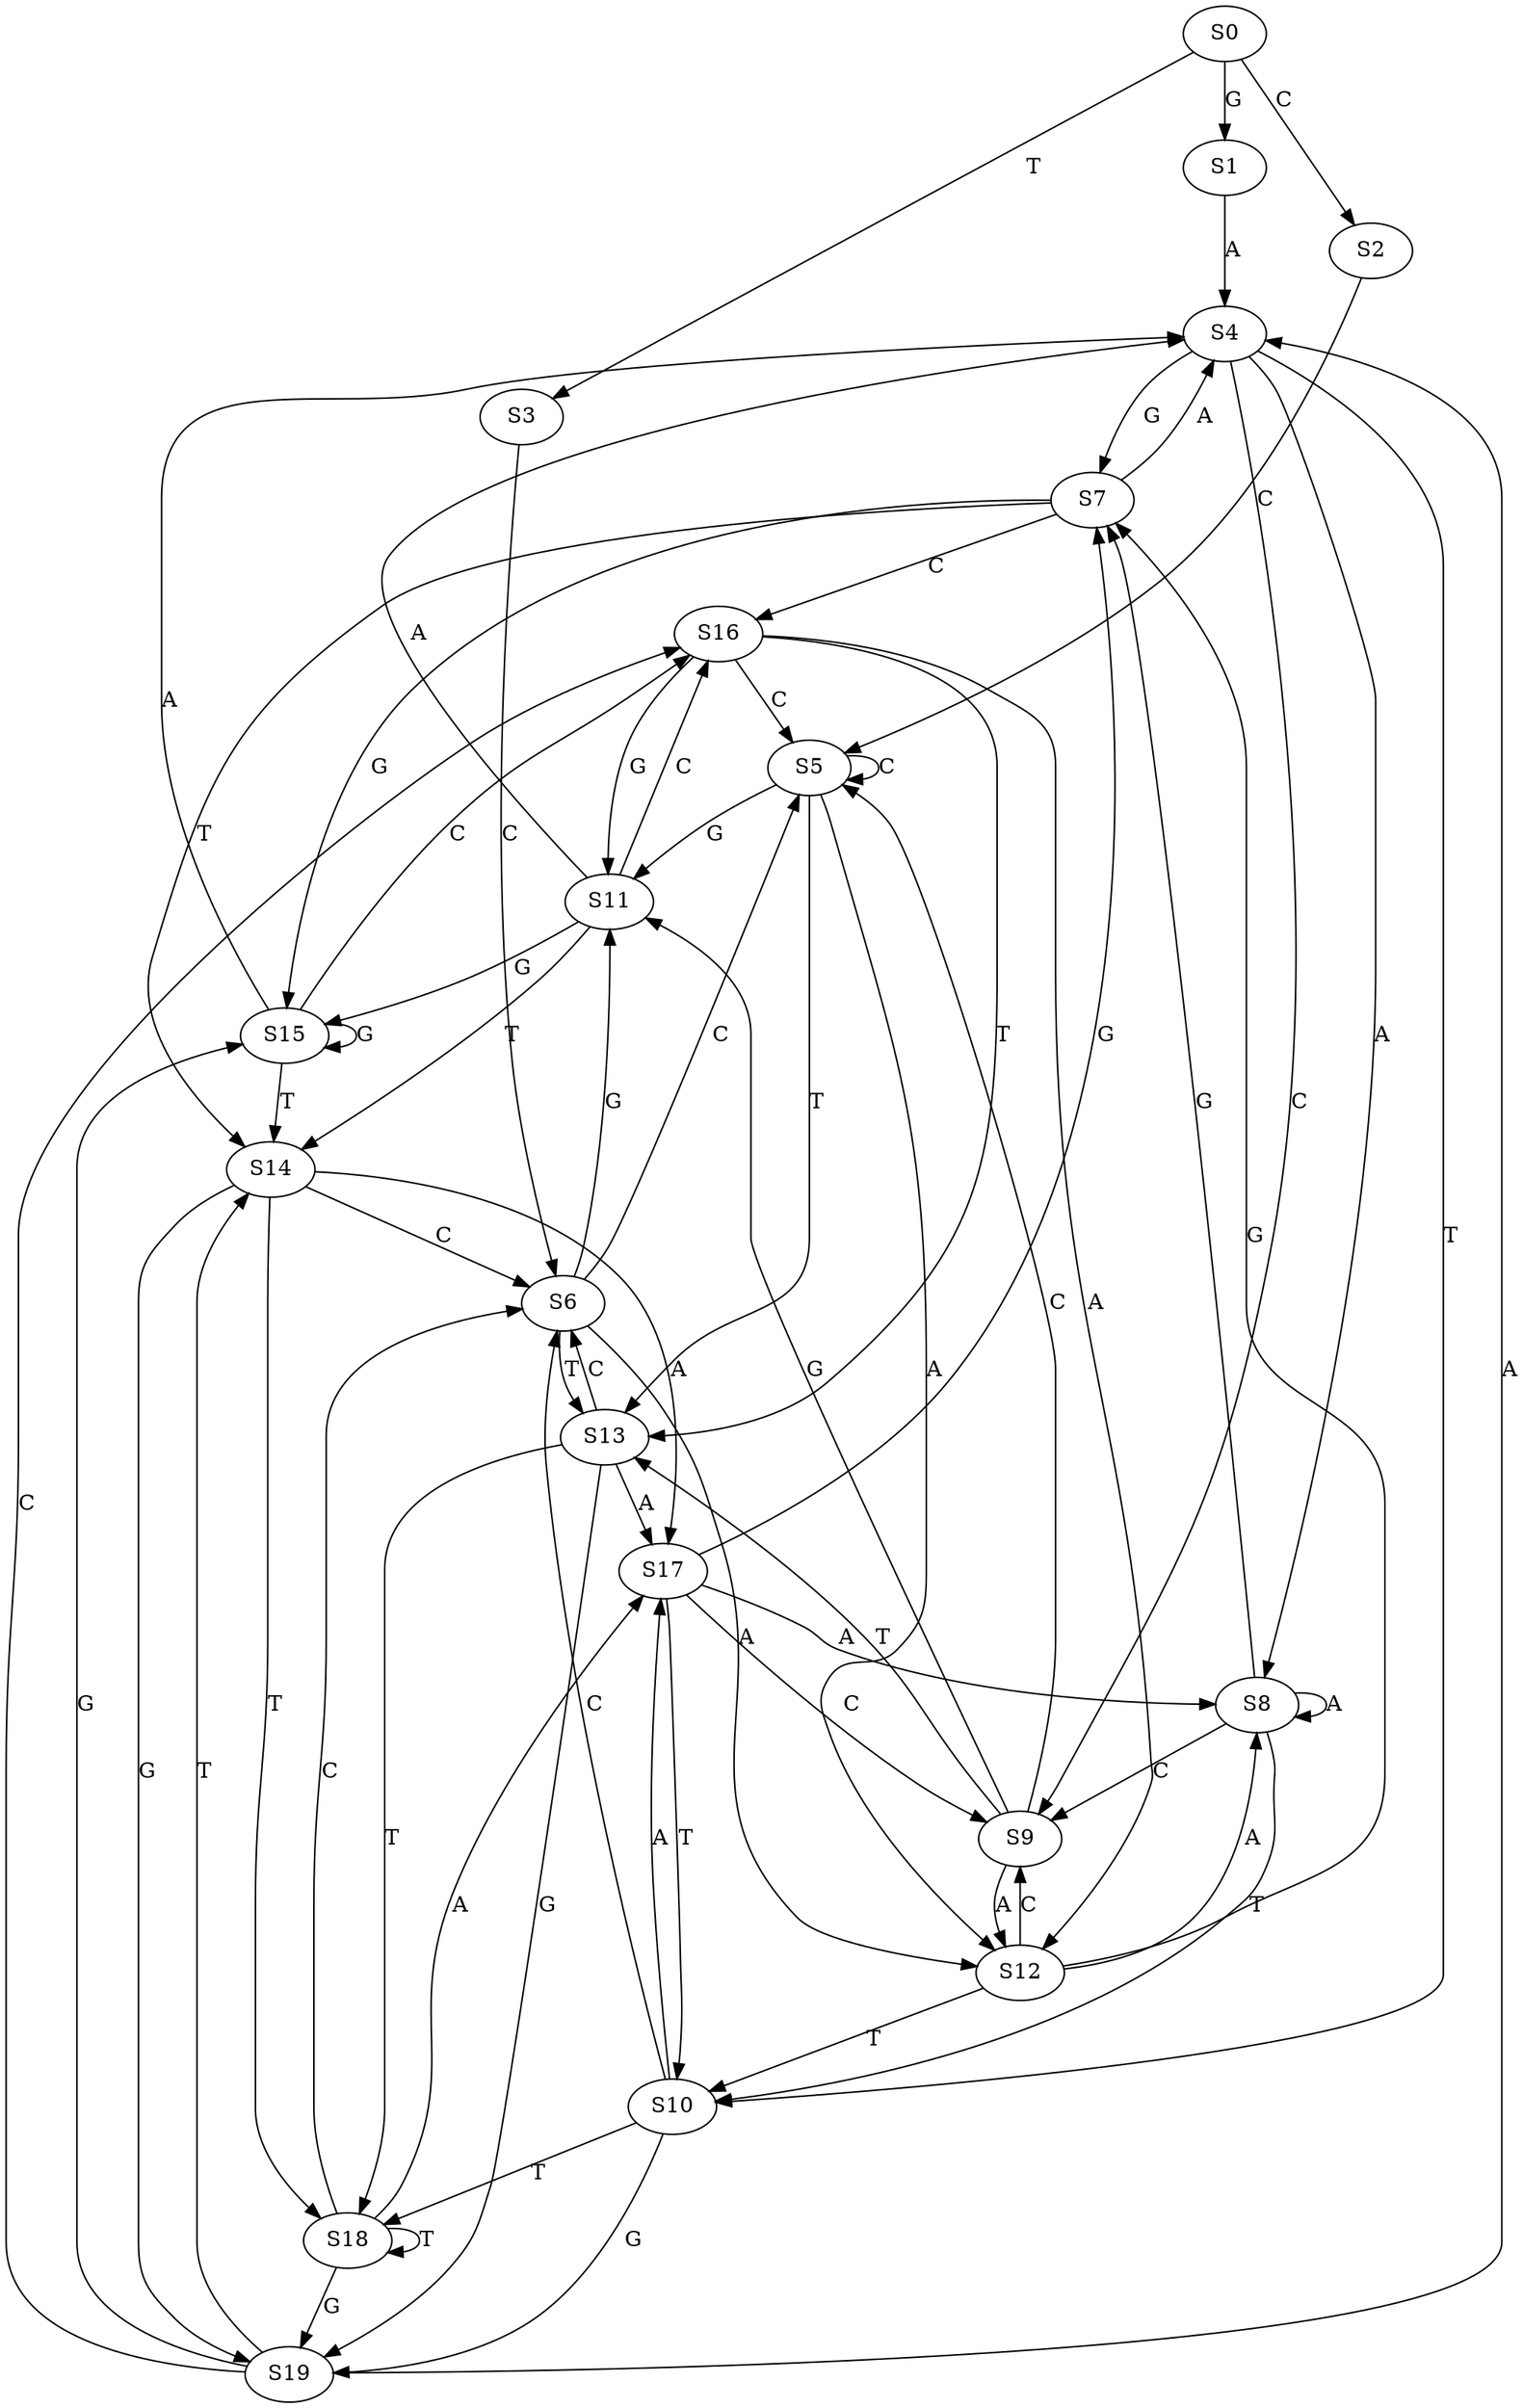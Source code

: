 strict digraph  {
	S0 -> S1 [ label = G ];
	S0 -> S2 [ label = C ];
	S0 -> S3 [ label = T ];
	S1 -> S4 [ label = A ];
	S2 -> S5 [ label = C ];
	S3 -> S6 [ label = C ];
	S4 -> S7 [ label = G ];
	S4 -> S8 [ label = A ];
	S4 -> S9 [ label = C ];
	S4 -> S10 [ label = T ];
	S5 -> S11 [ label = G ];
	S5 -> S5 [ label = C ];
	S5 -> S12 [ label = A ];
	S5 -> S13 [ label = T ];
	S6 -> S13 [ label = T ];
	S6 -> S11 [ label = G ];
	S6 -> S5 [ label = C ];
	S6 -> S12 [ label = A ];
	S7 -> S14 [ label = T ];
	S7 -> S15 [ label = G ];
	S7 -> S4 [ label = A ];
	S7 -> S16 [ label = C ];
	S8 -> S10 [ label = T ];
	S8 -> S9 [ label = C ];
	S8 -> S7 [ label = G ];
	S8 -> S8 [ label = A ];
	S9 -> S12 [ label = A ];
	S9 -> S13 [ label = T ];
	S9 -> S5 [ label = C ];
	S9 -> S11 [ label = G ];
	S10 -> S17 [ label = A ];
	S10 -> S6 [ label = C ];
	S10 -> S18 [ label = T ];
	S10 -> S19 [ label = G ];
	S11 -> S15 [ label = G ];
	S11 -> S14 [ label = T ];
	S11 -> S4 [ label = A ];
	S11 -> S16 [ label = C ];
	S12 -> S7 [ label = G ];
	S12 -> S10 [ label = T ];
	S12 -> S9 [ label = C ];
	S12 -> S8 [ label = A ];
	S13 -> S19 [ label = G ];
	S13 -> S6 [ label = C ];
	S13 -> S17 [ label = A ];
	S13 -> S18 [ label = T ];
	S14 -> S17 [ label = A ];
	S14 -> S6 [ label = C ];
	S14 -> S19 [ label = G ];
	S14 -> S18 [ label = T ];
	S15 -> S4 [ label = A ];
	S15 -> S14 [ label = T ];
	S15 -> S15 [ label = G ];
	S15 -> S16 [ label = C ];
	S16 -> S5 [ label = C ];
	S16 -> S13 [ label = T ];
	S16 -> S11 [ label = G ];
	S16 -> S12 [ label = A ];
	S17 -> S7 [ label = G ];
	S17 -> S10 [ label = T ];
	S17 -> S8 [ label = A ];
	S17 -> S9 [ label = C ];
	S18 -> S6 [ label = C ];
	S18 -> S19 [ label = G ];
	S18 -> S18 [ label = T ];
	S18 -> S17 [ label = A ];
	S19 -> S4 [ label = A ];
	S19 -> S14 [ label = T ];
	S19 -> S16 [ label = C ];
	S19 -> S15 [ label = G ];
}
